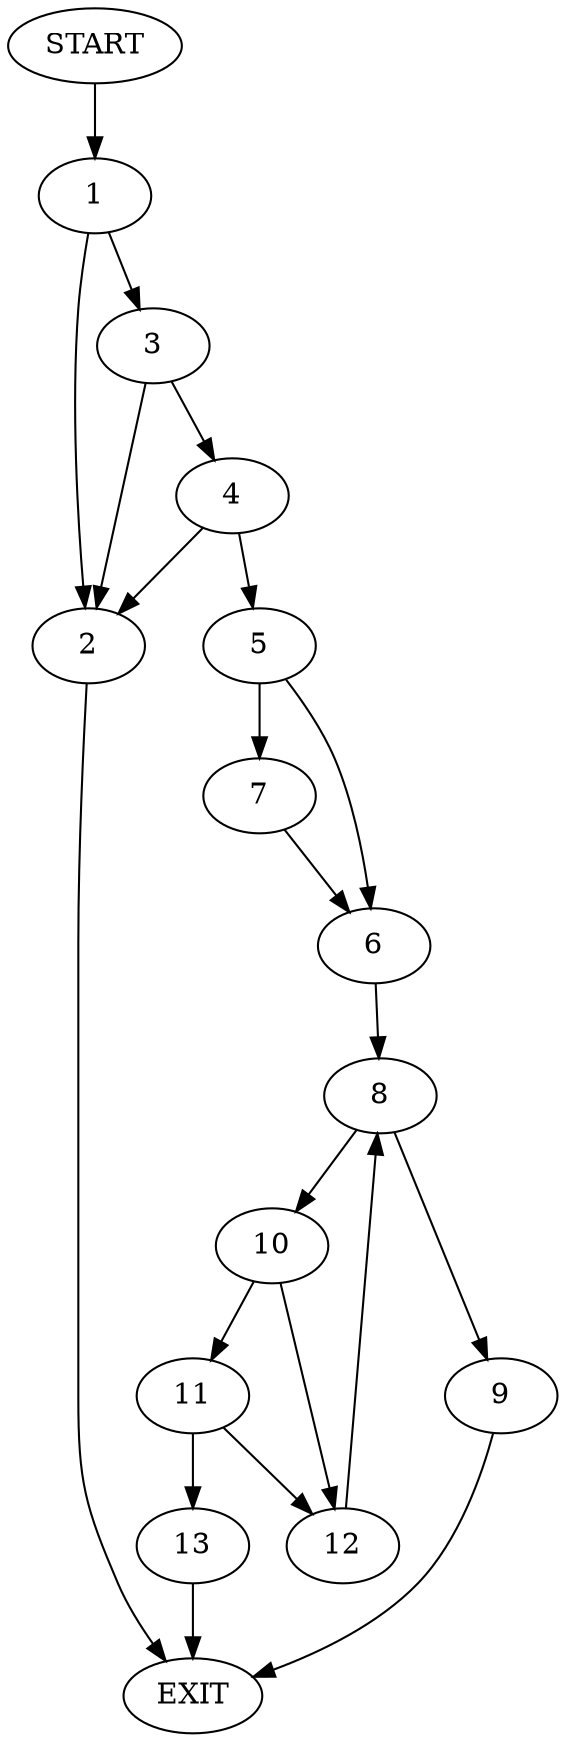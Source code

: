 digraph {
0 [label="START"]
14 [label="EXIT"]
0 -> 1
1 -> 2
1 -> 3
3 -> 4
3 -> 2
2 -> 14
4 -> 5
4 -> 2
5 -> 6
5 -> 7
7 -> 6
6 -> 8
8 -> 9
8 -> 10
10 -> 11
10 -> 12
9 -> 14
12 -> 8
11 -> 12
11 -> 13
13 -> 14
}
